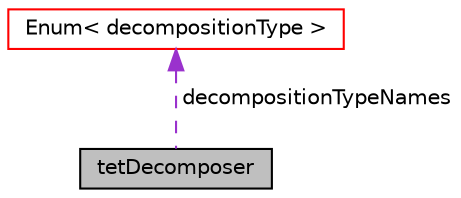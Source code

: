 digraph "tetDecomposer"
{
  bgcolor="transparent";
  edge [fontname="Helvetica",fontsize="10",labelfontname="Helvetica",labelfontsize="10"];
  node [fontname="Helvetica",fontsize="10",shape=record];
  Node1 [label="tetDecomposer",height=0.2,width=0.4,color="black", fillcolor="grey75", style="filled" fontcolor="black"];
  Node2 -> Node1 [dir="back",color="darkorchid3",fontsize="10",style="dashed",label=" decompositionTypeNames" ,fontname="Helvetica"];
  Node2 [label="Enum\< decompositionType \>",height=0.2,width=0.4,color="red",URL="$classFoam_1_1Enum.html"];
}
